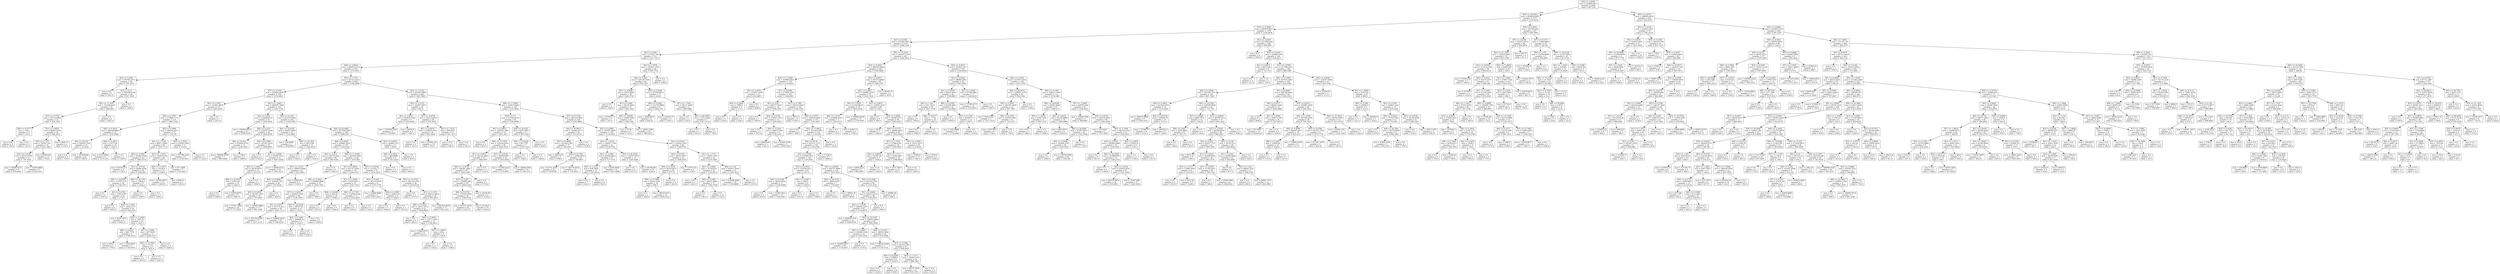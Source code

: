 digraph Tree {
node [shape=box] ;
0 [label="X[2] <= 2.8003\nmse = 332804.5013\nsamples = 2000\nvalue = 997.216"] ;
1 [label="X[5] <= 16.0603\nmse = 293664.0408\nsamples = 1477\nvalue = 1118.4218"] ;
0 -> 1 [labeldistance=2.5, labelangle=45, headlabel="True"] ;
2 [label="X[7] <= 3.3696\nmse = 282976.6033\nsamples = 1370\nvalue = 1154.2438"] ;
1 -> 2 ;
3 [label="X[3] <= 0.5281\nmse = 274582.0912\nsamples = 1172\nvalue = 1198.7338"] ;
2 -> 3 ;
4 [label="X[3] <= 0.526\nmse = 271927.768\nsamples = 721\nvalue = 1137.7157"] ;
3 -> 4 ;
5 [label="X[8] <= 3.8054\nmse = 260555.2219\nsamples = 672\nvalue = 1172.5655"] ;
4 -> 5 ;
6 [label="X[5] <= 1.0003\nmse = 270762.3573\nsamples = 38\nvalue = 725.1053"] ;
5 -> 6 ;
7 [label="mse = 0.0\nsamples = 2\nvalue = 1941.0"] ;
6 -> 7 ;
8 [label="X[3] <= 0.51\nmse = 199108.4136\nsamples = 36\nvalue = 657.5556"] ;
6 -> 8 ;
9 [label="X[5] <= 11.5287\nmse = 153349.6327\nsamples = 33\nvalue = 584.6061"] ;
8 -> 9 ;
10 [label="X[7] <= 0.7722\nmse = 87179.4964\nsamples = 31\nvalue = 516.7097"] ;
9 -> 10 ;
11 [label="X[6] <= 0.4377\nmse = 726.0\nsamples = 5\nvalue = 123.0"] ;
10 -> 11 ;
12 [label="mse = 0.0\nsamples = 2\nvalue = 156.0"] ;
11 -> 12 ;
13 [label="mse = 0.0\nsamples = 3\nvalue = 101.0"] ;
11 -> 13 ;
14 [label="X[1] <= 0.8925\nmse = 68263.5518\nsamples = 26\nvalue = 592.4231"] ;
10 -> 14 ;
15 [label="X[5] <= 1.1271\nmse = 70038.7541\nsamples = 22\nvalue = 631.1364"] ;
14 -> 15 ;
16 [label="X[5] <= 1.0138\nmse = 40193.5764\nsamples = 12\nvalue = 707.4167"] ;
15 -> 16 ;
17 [label="mse = 36390.0247\nsamples = 9\nvalue = 670.4444"] ;
16 -> 17 ;
18 [label="mse = 35200.8889\nsamples = 3\nvalue = 818.3333"] ;
16 -> 18 ;
19 [label="mse = 90491.64\nsamples = 10\nvalue = 539.6"] ;
15 -> 19 ;
20 [label="mse = 4920.75\nsamples = 4\nvalue = 379.5"] ;
14 -> 20 ;
21 [label="mse = 0.0\nsamples = 2\nvalue = 1637.0"] ;
9 -> 21 ;
22 [label="mse = 0.0\nsamples = 3\nvalue = 1460.0"] ;
8 -> 22 ;
23 [label="X[6] <= 0.7705\nmse = 247223.5522\nsamples = 634\nvalue = 1199.3849"] ;
5 -> 23 ;
24 [label="X[7] <= 0.7504\nmse = 252800.3628\nsamples = 374\nvalue = 1276.8262"] ;
23 -> 24 ;
25 [label="X[2] <= 2.5451\nmse = 172461.6876\nsamples = 117\nvalue = 1485.6239"] ;
24 -> 25 ;
26 [label="X[8] <= 6.7937\nmse = 173068.7115\nsamples = 110\nvalue = 1460.7182"] ;
25 -> 26 ;
27 [label="X[6] <= 0.3619\nmse = 264309.6849\nsamples = 35\nvalue = 1274.0286"] ;
26 -> 27 ;
28 [label="X[4] <= 53.035\nmse = 330030.7104\nsamples = 25\nvalue = 1174.64"] ;
27 -> 28 ;
29 [label="mse = 0.0\nsamples = 5\nvalue = 738.0"] ;
28 -> 29 ;
30 [label="mse = 352958.86\nsamples = 20\nvalue = 1283.8"] ;
28 -> 30 ;
31 [label="X[6] <= 0.4915\nmse = 13573.85\nsamples = 10\nvalue = 1522.5"] ;
27 -> 31 ;
32 [label="mse = 4152.8594\nsamples = 8\nvalue = 1573.125"] ;
31 -> 32 ;
33 [label="mse = 0.0\nsamples = 2\nvalue = 1320.0"] ;
31 -> 33 ;
34 [label="X[0] <= 0.3094\nmse = 106634.6411\nsamples = 75\nvalue = 1547.84"] ;
26 -> 34 ;
35 [label="X[1] <= 1.1128\nmse = 66911.5486\nsamples = 64\nvalue = 1587.1719"] ;
34 -> 35 ;
36 [label="X[6] <= 0.1007\nmse = 45582.0544\nsamples = 42\nvalue = 1665.5714"] ;
35 -> 36 ;
37 [label="mse = 81510.25\nsamples = 2\nvalue = 1136.5"] ;
36 -> 37 ;
38 [label="X[3] <= 0.5152\nmse = 29090.0244\nsamples = 40\nvalue = 1692.025"] ;
36 -> 38 ;
39 [label="X[8] <= 16.8553\nmse = 17379.7725\nsamples = 34\nvalue = 1736.1471"] ;
38 -> 39 ;
40 [label="mse = 0.0\nsamples = 4\nvalue = 1447.0"] ;
39 -> 40 ;
41 [label="X[3] <= 0.4792\nmse = 7063.2767\nsamples = 30\nvalue = 1774.7"] ;
39 -> 41 ;
42 [label="mse = 0.0\nsamples = 6\nvalue = 1667.0"] ;
41 -> 42 ;
43 [label="X[0] <= 0.1295\nmse = 5204.3177\nsamples = 24\nvalue = 1801.625"] ;
41 -> 43 ;
44 [label="mse = 9324.1875\nsamples = 4\nvalue = 1693.25"] ;
43 -> 44 ;
45 [label="X[0] <= 0.1459\nmse = 1561.51\nsamples = 20\nvalue = 1823.3"] ;
43 -> 45 ;
46 [label="X[6] <= 0.6351\nmse = 885.7778\nsamples = 9\nvalue = 1790.3333"] ;
45 -> 46 ;
47 [label="mse = 169.0\nsamples = 2\nvalue = 1778.0"] ;
46 -> 47 ;
48 [label="mse = 1034.6939\nsamples = 7\nvalue = 1793.8571"] ;
46 -> 48 ;
49 [label="X[1] <= 1.0081\nmse = 497.6529\nsamples = 11\nvalue = 1850.2727"] ;
45 -> 49 ;
50 [label="X[4] <= 20.3924\nmse = 12.25\nsamples = 6\nvalue = 1870.5"] ;
49 -> 50 ;
51 [label="mse = 0.0\nsamples = 3\nvalue = 1874.0"] ;
50 -> 51 ;
52 [label="mse = 0.0\nsamples = 3\nvalue = 1867.0"] ;
50 -> 52 ;
53 [label="mse = 0.0\nsamples = 5\nvalue = 1826.0"] ;
49 -> 53 ;
54 [label="X[8] <= 18.1371\nmse = 21904.0\nsamples = 6\nvalue = 1442.0"] ;
38 -> 54 ;
55 [label="mse = 0.0\nsamples = 3\nvalue = 1590.0"] ;
54 -> 55 ;
56 [label="mse = 0.0\nsamples = 3\nvalue = 1294.0"] ;
54 -> 56 ;
57 [label="X[1] <= 1.1874\nmse = 73495.6136\nsamples = 22\nvalue = 1437.5"] ;
35 -> 57 ;
58 [label="X[2] <= 2.1243\nmse = 53158.4\nsamples = 15\nvalue = 1306.0"] ;
57 -> 58 ;
59 [label="mse = 44704.6875\nsamples = 12\nvalue = 1369.25"] ;
58 -> 59 ;
60 [label="mse = 6962.0\nsamples = 3\nvalue = 1053.0"] ;
58 -> 60 ;
61 [label="mse = 617.3469\nsamples = 7\nvalue = 1719.2857"] ;
57 -> 61 ;
62 [label="X[2] <= 2.3053\nmse = 276382.3636\nsamples = 11\nvalue = 1319.0"] ;
34 -> 62 ;
63 [label="mse = 337798.2222\nsamples = 9\nvalue = 1318.3333"] ;
62 -> 63 ;
64 [label="mse = 0.0\nsamples = 2\nvalue = 1322.0"] ;
62 -> 64 ;
65 [label="mse = 0.0\nsamples = 7\nvalue = 1877.0"] ;
25 -> 65 ;
66 [label="X[5] <= 1.2065\nmse = 260491.7489\nsamples = 257\nvalue = 1181.7704"] ;
24 -> 66 ;
67 [label="X[3] <= 0.424\nmse = 219468.6735\nsamples = 53\nvalue = 1418.9245"] ;
66 -> 67 ;
68 [label="mse = 100504.6914\nsamples = 9\nvalue = 1096.5556"] ;
67 -> 68 ;
69 [label="X[0] <= 0.1237\nmse = 218197.5269\nsamples = 44\nvalue = 1484.8636"] ;
67 -> 69 ;
70 [label="X[4] <= 53.035\nmse = 470090.9752\nsamples = 11\nvalue = 1238.5455"] ;
69 -> 70 ;
71 [label="mse = 390909.3878\nsamples = 7\nvalue = 883.4286"] ;
70 -> 71 ;
72 [label="mse = 1764.0\nsamples = 4\nvalue = 1860.0"] ;
70 -> 72 ;
73 [label="X[6] <= 0.1989\nmse = 107267.4233\nsamples = 33\nvalue = 1566.9697"] ;
69 -> 73 ;
74 [label="mse = 0.0\nsamples = 2\nvalue = 943.0"] ;
73 -> 74 ;
75 [label="X[1] <= 1.0028\nmse = 87448.7555\nsamples = 31\nvalue = 1607.2258"] ;
73 -> 75 ;
76 [label="X[5] <= 1.1065\nmse = 30236.6875\nsamples = 12\nvalue = 1670.25"] ;
75 -> 76 ;
77 [label="X[8] <= 10.5011\nmse = 23615.61\nsamples = 10\nvalue = 1624.3"] ;
76 -> 77 ;
78 [label="mse = 0.0\nsamples = 6\nvalue = 1580.0"] ;
77 -> 78 ;
79 [label="mse = 51679.6875\nsamples = 4\nvalue = 1690.75"] ;
77 -> 79 ;
80 [label="mse = 0.0\nsamples = 2\nvalue = 1900.0"] ;
76 -> 80 ;
81 [label="mse = 119489.6122\nsamples = 19\nvalue = 1567.4211"] ;
75 -> 81 ;
82 [label="X[0] <= 0.1461\nmse = 252741.5636\nsamples = 204\nvalue = 1120.1569"] ;
66 -> 82 ;
83 [label="X[4] <= 52.9705\nmse = 26407.0489\nsamples = 15\nvalue = 1514.8667"] ;
82 -> 83 ;
84 [label="mse = 256.8889\nsamples = 3\nvalue = 1836.6667"] ;
83 -> 84 ;
85 [label="X[8] <= 10.7333\nmse = 583.5764\nsamples = 12\nvalue = 1434.4167"] ;
83 -> 85 ;
86 [label="mse = 0.0\nsamples = 5\nvalue = 1463.0"] ;
85 -> 86 ;
87 [label="mse = 0.0\nsamples = 7\nvalue = 1414.0"] ;
85 -> 87 ;
88 [label="X[4] <= 63.4982\nmse = 257358.5428\nsamples = 189\nvalue = 1088.8307"] ;
82 -> 88 ;
89 [label="X[8] <= 8.0206\nmse = 250963.3834\nsamples = 178\nvalue = 1123.6124"] ;
88 -> 89 ;
90 [label="X[3] <= 0.513\nmse = 194733.626\nsamples = 49\nvalue = 903.9184"] ;
89 -> 90 ;
91 [label="X[7] <= 1.2197\nmse = 168953.4484\nsamples = 43\nvalue = 823.3953"] ;
90 -> 91 ;
92 [label="X[8] <= 6.0084\nmse = 150246.759\nsamples = 38\nvalue = 755.6316"] ;
91 -> 92 ;
93 [label="X[3] <= 0.5029\nmse = 141087.1967\nsamples = 35\nvalue = 797.3429"] ;
92 -> 93 ;
94 [label="mse = 77547.1389\nsamples = 18\nvalue = 717.8333"] ;
93 -> 94 ;
95 [label="mse = 194583.8962\nsamples = 17\nvalue = 881.5294"] ;
93 -> 95 ;
96 [label="mse = 0.0\nsamples = 3\nvalue = 269.0"] ;
92 -> 96 ;
97 [label="mse = 10995.84\nsamples = 5\nvalue = 1338.4"] ;
91 -> 97 ;
98 [label="mse = 0.0\nsamples = 6\nvalue = 1481.0"] ;
90 -> 98 ;
99 [label="X[8] <= 17.4308\nmse = 247024.7403\nsamples = 129\nvalue = 1207.062"] ;
89 -> 99 ;
100 [label="X[1] <= 0.8634\nmse = 251727.0005\nsamples = 76\nvalue = 1296.1974"] ;
99 -> 100 ;
101 [label="X[0] <= 0.3655\nmse = 290060.9898\nsamples = 55\nvalue = 1204.7455"] ;
100 -> 101 ;
102 [label="X[7] <= 1.9435\nmse = 293820.7066\nsamples = 48\nvalue = 1134.7083"] ;
101 -> 102 ;
103 [label="X[1] <= 0.853\nmse = 337172.321\nsamples = 36\nvalue = 1061.1111"] ;
102 -> 103 ;
104 [label="mse = 481550.8304\nsamples = 17\nvalue = 1211.4118"] ;
103 -> 104 ;
105 [label="mse = 169694.4432\nsamples = 19\nvalue = 926.6316"] ;
103 -> 105 ;
106 [label="X[4] <= 20.3924\nmse = 98767.25\nsamples = 12\nvalue = 1355.5"] ;
102 -> 106 ;
107 [label="X[6] <= 0.3264\nmse = 160400.25\nsamples = 4\nvalue = 1054.5"] ;
106 -> 107 ;
108 [label="mse = 0.0\nsamples = 2\nvalue = 1455.0"] ;
107 -> 108 ;
109 [label="mse = 0.0\nsamples = 2\nvalue = 654.0"] ;
107 -> 109 ;
110 [label="mse = 0.0\nsamples = 8\nvalue = 1506.0"] ;
106 -> 110 ;
111 [label="mse = 0.0\nsamples = 7\nvalue = 1685.0"] ;
101 -> 111 ;
112 [label="X[1] <= 1.0349\nmse = 72055.8231\nsamples = 21\nvalue = 1535.7143"] ;
100 -> 112 ;
113 [label="X[6] <= 0.4282\nmse = 600.25\nsamples = 10\nvalue = 1648.5"] ;
112 -> 113 ;
114 [label="mse = 0.0\nsamples = 5\nvalue = 1673.0"] ;
113 -> 114 ;
115 [label="mse = 0.0\nsamples = 5\nvalue = 1624.0"] ;
113 -> 115 ;
116 [label="X[8] <= 12.7297\nmse = 114938.3306\nsamples = 11\nvalue = 1433.1818"] ;
112 -> 116 ;
117 [label="mse = 0.0\nsamples = 9\nvalue = 1593.0"] ;
116 -> 117 ;
118 [label="mse = 0.0\nsamples = 2\nvalue = 714.0"] ;
116 -> 118 ;
119 [label="X[3] <= 0.4792\nmse = 212551.77\nsamples = 53\nvalue = 1079.2453"] ;
99 -> 119 ;
120 [label="X[3] <= 0.438\nmse = 161116.8395\nsamples = 9\nvalue = 1370.7778"] ;
119 -> 120 ;
121 [label="mse = 12906.8889\nsamples = 3\nvalue = 853.3333"] ;
120 -> 121 ;
122 [label="X[6] <= 0.2097\nmse = 34410.25\nsamples = 6\nvalue = 1629.5"] ;
120 -> 122 ;
123 [label="mse = 0.0\nsamples = 3\nvalue = 1444.0"] ;
122 -> 123 ;
124 [label="mse = 0.0\nsamples = 3\nvalue = 1815.0"] ;
122 -> 124 ;
125 [label="X[4] <= 14.5702\nmse = 202132.0553\nsamples = 44\nvalue = 1019.6136"] ;
119 -> 125 ;
126 [label="mse = 0.0\nsamples = 5\nvalue = 1473.0"] ;
125 -> 126 ;
127 [label="X[1] <= 1.1375\nmse = 198313.9934\nsamples = 39\nvalue = 961.4872"] ;
125 -> 127 ;
128 [label="X[6] <= 0.3452\nmse = 14021.5372\nsamples = 22\nvalue = 1069.0909"] ;
127 -> 128 ;
129 [label="mse = 0.0\nsamples = 9\nvalue = 966.0"] ;
128 -> 129 ;
130 [label="X[6] <= 0.5939\nmse = 11277.3254\nsamples = 13\nvalue = 1140.4615"] ;
128 -> 130 ;
131 [label="mse = 17085.9375\nsamples = 8\nvalue = 1162.25"] ;
130 -> 131 ;
132 [label="X[7] <= 1.8844\nmse = 8.64\nsamples = 5\nvalue = 1105.6"] ;
130 -> 132 ;
133 [label="mse = 0.0\nsamples = 2\nvalue = 1102.0"] ;
132 -> 133 ;
134 [label="mse = 0.0\nsamples = 3\nvalue = 1108.0"] ;
132 -> 134 ;
135 [label="mse = 402435.0035\nsamples = 17\nvalue = 822.2353"] ;
127 -> 135 ;
136 [label="X[1] <= 0.9971\nmse = 24489.2727\nsamples = 11\nvalue = 526.0"] ;
88 -> 136 ;
137 [label="X[6] <= 0.4221\nmse = 888.8889\nsamples = 9\nvalue = 453.3333"] ;
136 -> 137 ;
138 [label="mse = 0.0\nsamples = 4\nvalue = 420.0"] ;
137 -> 138 ;
139 [label="mse = 0.0\nsamples = 5\nvalue = 480.0"] ;
137 -> 139 ;
140 [label="mse = 0.0\nsamples = 2\nvalue = 853.0"] ;
136 -> 140 ;
141 [label="X[2] <= 2.1432\nmse = 218165.6806\nsamples = 260\nvalue = 1087.9885"] ;
23 -> 141 ;
142 [label="X[2] <= 2.1122\nmse = 182837.4971\nsamples = 35\nvalue = 681.6"] ;
141 -> 142 ;
143 [label="X[2] <= 2.0501\nmse = 231836.1389\nsamples = 6\nvalue = 1181.8333"] ;
142 -> 143 ;
144 [label="mse = 107030.2222\nsamples = 3\nvalue = 776.6667"] ;
143 -> 144 ;
145 [label="mse = 28322.0\nsamples = 3\nvalue = 1587.0"] ;
143 -> 145 ;
146 [label="X[7] <= 0.4478\nmse = 110215.8859\nsamples = 29\nvalue = 578.1034"] ;
142 -> 146 ;
147 [label="X[7] <= 0.0076\nmse = 158855.358\nsamples = 18\nvalue = 661.4444"] ;
146 -> 147 ;
148 [label="mse = 0.0\nsamples = 2\nvalue = 333.0"] ;
147 -> 148 ;
149 [label="mse = 163542.25\nsamples = 16\nvalue = 702.5"] ;
147 -> 149 ;
150 [label="X[1] <= 1.1475\nmse = 659.8347\nsamples = 11\nvalue = 441.7273"] ;
146 -> 150 ;
151 [label="mse = 27.0\nsamples = 4\nvalue = 408.0"] ;
150 -> 151 ;
152 [label="mse = 0.0\nsamples = 7\nvalue = 461.0"] ;
150 -> 152 ;
153 [label="X[8] <= 17.4308\nmse = 193974.6693\nsamples = 225\nvalue = 1151.2044"] ;
141 -> 153 ;
154 [label="X[0] <= 0.4\nmse = 147400.6103\nsamples = 81\nvalue = 1356.2099"] ;
153 -> 154 ;
155 [label="X[1] <= 0.8672\nmse = 146543.7483\nsamples = 72\nvalue = 1401.5417"] ;
154 -> 155 ;
156 [label="mse = 0.0\nsamples = 3\nvalue = 831.0"] ;
155 -> 156 ;
157 [label="X[4] <= 31.7656\nmse = 138146.9225\nsamples = 69\nvalue = 1426.3478"] ;
155 -> 157 ;
158 [label="X[7] <= 1.9435\nmse = 166122.3685\nsamples = 47\nvalue = 1486.5957"] ;
157 -> 158 ;
159 [label="X[8] <= 13.0729\nmse = 168281.2482\nsamples = 43\nvalue = 1520.2326"] ;
158 -> 159 ;
160 [label="X[7] <= 0.267\nmse = 178486.288\nsamples = 39\nvalue = 1494.6154"] ;
159 -> 160 ;
161 [label="X[8] <= 6.3754\nmse = 179343.8304\nsamples = 34\nvalue = 1548.4118"] ;
160 -> 161 ;
162 [label="mse = 211271.4375\nsamples = 24\nvalue = 1522.75"] ;
161 -> 162 ;
163 [label="mse = 97344.0\nsamples = 10\nvalue = 1610.0"] ;
161 -> 163 ;
164 [label="mse = 19154.56\nsamples = 5\nvalue = 1128.8"] ;
160 -> 164 ;
165 [label="mse = 0.0\nsamples = 4\nvalue = 1770.0"] ;
159 -> 165 ;
166 [label="mse = 0.0\nsamples = 4\nvalue = 1125.0"] ;
158 -> 166 ;
167 [label="X[7] <= 0.4478\nmse = 54059.9587\nsamples = 22\nvalue = 1297.6364"] ;
157 -> 167 ;
168 [label="mse = 113502.2222\nsamples = 6\nvalue = 1175.6667"] ;
167 -> 168 ;
169 [label="mse = 24098.3594\nsamples = 16\nvalue = 1343.375"] ;
167 -> 169 ;
170 [label="X[8] <= 16.4321\nmse = 6297.5802\nsamples = 9\nvalue = 993.5556"] ;
154 -> 170 ;
171 [label="X[8] <= 13.2429\nmse = 98.7755\nsamples = 7\nvalue = 1035.7143"] ;
170 -> 171 ;
172 [label="mse = 0.0\nsamples = 5\nvalue = 1042.0"] ;
171 -> 172 ;
173 [label="mse = 0.0\nsamples = 2\nvalue = 1020.0"] ;
171 -> 173 ;
174 [label="mse = 0.0\nsamples = 2\nvalue = 846.0"] ;
170 -> 174 ;
175 [label="X[7] <= 0.1749\nmse = 183234.5849\nsamples = 144\nvalue = 1035.8889"] ;
153 -> 175 ;
176 [label="X[4] <= 43.8913\nmse = 156485.5477\nsamples = 39\nvalue = 811.8718"] ;
175 -> 176 ;
177 [label="X[3] <= 0.4864\nmse = 122202.1592\nsamples = 37\nvalue = 765.0541"] ;
176 -> 177 ;
178 [label="mse = 246016.0\nsamples = 2\nvalue = 1048.0"] ;
177 -> 178 ;
179 [label="X[8] <= 20.708\nmse = 110290.9012\nsamples = 35\nvalue = 748.8857"] ;
177 -> 179 ;
180 [label="mse = 91751.2397\nsamples = 22\nvalue = 730.8182"] ;
179 -> 180 ;
181 [label="mse = 140178.4024\nsamples = 13\nvalue = 779.4615"] ;
179 -> 181 ;
182 [label="mse = 0.0\nsamples = 2\nvalue = 1678.0"] ;
176 -> 182 ;
183 [label="X[3] <= 0.4969\nmse = 167607.0005\nsamples = 105\nvalue = 1119.0952"] ;
175 -> 183 ;
184 [label="X[5] <= 1.2474\nmse = 138007.7799\nsamples = 41\nvalue = 916.9756"] ;
183 -> 184 ;
185 [label="X[1] <= 1.0991\nmse = 60398.6914\nsamples = 27\nvalue = 777.7778"] ;
184 -> 185 ;
186 [label="X[5] <= 1.2315\nmse = 438.3905\nsamples = 13\nvalue = 525.6154"] ;
185 -> 186 ;
187 [label="mse = 0.0\nsamples = 7\nvalue = 545.0"] ;
186 -> 187 ;
188 [label="mse = 0.0\nsamples = 6\nvalue = 503.0"] ;
186 -> 188 ;
189 [label="mse = 2205.4949\nsamples = 14\nvalue = 1011.9286"] ;
185 -> 189 ;
190 [label="X[4] <= 36.3536\nmse = 178247.3878\nsamples = 14\nvalue = 1185.4286"] ;
184 -> 190 ;
191 [label="mse = 0.0\nsamples = 4\nvalue = 837.0"] ;
190 -> 191 ;
192 [label="mse = 181560.96\nsamples = 10\nvalue = 1324.8"] ;
190 -> 192 ;
193 [label="X[1] <= 0.9161\nmse = 143632.1501\nsamples = 64\nvalue = 1248.5781"] ;
183 -> 193 ;
194 [label="X[4] <= 45.591\nmse = 66510.5207\nsamples = 22\nvalue = 1008.5455"] ;
193 -> 194 ;
195 [label="X[0] <= 0.2105\nmse = 50519.8275\nsamples = 20\nvalue = 977.35"] ;
194 -> 195 ;
196 [label="X[4] <= 27.3644\nmse = 53191.9167\nsamples = 18\nvalue = 994.5"] ;
195 -> 196 ;
197 [label="mse = 0.0\nsamples = 2\nvalue = 928.0"] ;
196 -> 197 ;
198 [label="mse = 59219.0273\nsamples = 16\nvalue = 1002.8125"] ;
196 -> 198 ;
199 [label="mse = 0.0\nsamples = 2\nvalue = 823.0"] ;
195 -> 199 ;
200 [label="mse = 119370.25\nsamples = 2\nvalue = 1320.5"] ;
194 -> 200 ;
201 [label="X[1] <= 1.1375\nmse = 138041.1661\nsamples = 42\nvalue = 1374.3095"] ;
193 -> 201 ;
202 [label="X[1] <= 1.0081\nmse = 37739.932\nsamples = 21\nvalue = 1523.8571"] ;
201 -> 202 ;
203 [label="mse = 0.0\nsamples = 4\nvalue = 1261.0"] ;
202 -> 203 ;
204 [label="X[0] <= 0.1461\nmse = 26537.2664\nsamples = 17\nvalue = 1585.7059"] ;
202 -> 204 ;
205 [label="mse = 0.0\nsamples = 7\nvalue = 1391.0"] ;
204 -> 205 ;
206 [label="mse = 0.0\nsamples = 10\nvalue = 1722.0"] ;
204 -> 206 ;
207 [label="X[6] <= 2.24\nmse = 193613.4195\nsamples = 21\nvalue = 1224.7619"] ;
201 -> 207 ;
208 [label="mse = 214188.0988\nsamples = 18\nvalue = 1183.8889"] ;
207 -> 208 ;
209 [label="mse = 0.0\nsamples = 3\nvalue = 1470.0"] ;
207 -> 209 ;
210 [label="X[1] <= 1.0976\nmse = 182811.1945\nsamples = 49\nvalue = 659.7755"] ;
4 -> 210 ;
211 [label="X[0] <= 0.248\nmse = 120138.7226\nsamples = 46\nvalue = 592.1957"] ;
210 -> 211 ;
212 [label="X[1] <= 0.9845\nmse = 72077.9929\nsamples = 29\nvalue = 449.2759"] ;
211 -> 212 ;
213 [label="mse = 0.0\nsamples = 2\nvalue = 1220.0"] ;
212 -> 213 ;
214 [label="X[7] <= 0.464\nmse = 30156.5953\nsamples = 27\nvalue = 392.1852"] ;
212 -> 214 ;
215 [label="mse = 107091.0\nsamples = 4\nvalue = 527.0"] ;
214 -> 215 ;
216 [label="X[6] <= 0.4998\nmse = 13066.1059\nsamples = 23\nvalue = 368.7391"] ;
214 -> 216 ;
217 [label="mse = 70.56\nsamples = 5\nvalue = 325.2"] ;
216 -> 217 ;
218 [label="mse = 16003.1389\nsamples = 18\nvalue = 380.8333"] ;
216 -> 218 ;
219 [label="X[0] <= 0.4168\nmse = 107839.6471\nsamples = 17\nvalue = 836.0"] ;
211 -> 219 ;
220 [label="X[6] <= 0.4282\nmse = 112729.9844\nsamples = 8\nvalue = 1000.375"] ;
219 -> 220 ;
221 [label="mse = 2566.6875\nsamples = 4\nvalue = 959.25"] ;
220 -> 221 ;
222 [label="mse = 219510.75\nsamples = 4\nvalue = 1041.5"] ;
220 -> 222 ;
223 [label="X[7] <= 1.7192\nmse = 58127.2099\nsamples = 9\nvalue = 689.8889"] ;
219 -> 223 ;
224 [label="mse = 0.0\nsamples = 2\nvalue = 243.0"] ;
223 -> 224 ;
225 [label="X[4] <= 60.6585\nmse = 1372.2449\nsamples = 7\nvalue = 817.5714"] ;
223 -> 225 ;
226 [label="mse = 0.0\nsamples = 5\nvalue = 841.0"] ;
225 -> 226 ;
227 [label="mse = 0.0\nsamples = 2\nvalue = 759.0"] ;
225 -> 227 ;
228 [label="mse = 0.0\nsamples = 3\nvalue = 1696.0"] ;
210 -> 228 ;
229 [label="X[8] <= 15.2435\nmse = 263357.7189\nsamples = 451\nvalue = 1296.2816"] ;
3 -> 229 ;
230 [label="X[3] <= 0.6007\nmse = 288545.2068\nsamples = 256\nvalue = 1203.0898"] ;
229 -> 230 ;
231 [label="X[4] <= 11.5662\nmse = 303606.8433\nsamples = 174\nvalue = 1116.8103"] ;
230 -> 231 ;
232 [label="X[1] <= 1.0974\nmse = 119451.5556\nsamples = 12\nvalue = 412.6667"] ;
231 -> 232 ;
233 [label="X[4] <= 8.2861\nmse = 3969.0\nsamples = 8\nvalue = 171.0"] ;
232 -> 233 ;
234 [label="mse = 0.0\nsamples = 4\nvalue = 108.0"] ;
233 -> 234 ;
235 [label="mse = 0.0\nsamples = 4\nvalue = 234.0"] ;
233 -> 235 ;
236 [label="mse = 0.0\nsamples = 4\nvalue = 896.0"] ;
232 -> 236 ;
237 [label="X[7] <= 0.6082\nmse = 277800.1534\nsamples = 162\nvalue = 1168.9691"] ;
231 -> 237 ;
238 [label="X[1] <= 0.83\nmse = 299277.9167\nsamples = 18\nvalue = 1494.1667"] ;
237 -> 238 ;
239 [label="mse = 0.0\nsamples = 7\nvalue = 1943.0"] ;
238 -> 239 ;
240 [label="X[3] <= 0.5376\nmse = 279951.7025\nsamples = 11\nvalue = 1208.5455"] ;
238 -> 240 ;
241 [label="mse = 0.0\nsamples = 3\nvalue = 1973.0"] ;
240 -> 241 ;
242 [label="X[6] <= 0.2542\nmse = 83607.1094\nsamples = 8\nvalue = 921.875"] ;
240 -> 242 ;
243 [label="mse = 83636.64\nsamples = 5\nvalue = 851.4"] ;
242 -> 243 ;
244 [label="mse = 61483.5556\nsamples = 3\nvalue = 1039.3333"] ;
242 -> 244 ;
245 [label="X[7] <= 0.7891\nmse = 260243.8563\nsamples = 144\nvalue = 1128.3194"] ;
237 -> 245 ;
246 [label="mse = 3872.0\nsamples = 9\nvalue = 630.0"] ;
245 -> 246 ;
247 [label="X[8] <= 2.4337\nmse = 259676.8409\nsamples = 135\nvalue = 1161.5407"] ;
245 -> 247 ;
248 [label="mse = 0.0\nsamples = 3\nvalue = 1887.0"] ;
247 -> 248 ;
249 [label="X[4] <= 71.6855\nmse = 253345.5805\nsamples = 132\nvalue = 1145.053"] ;
247 -> 249 ;
250 [label="X[4] <= 49.79\nmse = 243701.7272\nsamples = 130\nvalue = 1159.3769"] ;
249 -> 250 ;
251 [label="X[3] <= 0.5839\nmse = 233594.7851\nsamples = 126\nvalue = 1136.3095"] ;
250 -> 251 ;
252 [label="X[3] <= 0.5519\nmse = 152336.5217\nsamples = 23\nvalue = 1337.0"] ;
251 -> 252 ;
253 [label="X[0] <= 0.5199\nmse = 38524.0554\nsamples = 17\nvalue = 1128.0588"] ;
252 -> 253 ;
254 [label="mse = 0.0\nsamples = 2\nvalue = 855.0"] ;
253 -> 254 ;
255 [label="mse = 32393.5822\nsamples = 15\nvalue = 1164.4667"] ;
253 -> 255 ;
256 [label="X[1] <= 0.8367\nmse = 648.0\nsamples = 6\nvalue = 1929.0"] ;
252 -> 256 ;
257 [label="mse = 0.0\nsamples = 4\nvalue = 1911.0"] ;
256 -> 257 ;
258 [label="mse = 0.0\nsamples = 2\nvalue = 1965.0"] ;
256 -> 258 ;
259 [label="X[1] <= 0.8305\nmse = 240737.6869\nsamples = 103\nvalue = 1091.4951"] ;
251 -> 259 ;
260 [label="X[4] <= 36.2152\nmse = 46601.6327\nsamples = 7\nvalue = 778.2857"] ;
259 -> 260 ;
261 [label="mse = 0.0\nsamples = 2\nvalue = 562.0"] ;
260 -> 261 ;
262 [label="mse = 39045.76\nsamples = 5\nvalue = 864.8"] ;
260 -> 262 ;
263 [label="X[0] <= 0.1648\nmse = 247218.7222\nsamples = 96\nvalue = 1114.3333"] ;
259 -> 263 ;
264 [label="X[1] <= 0.8462\nmse = 264913.4716\nsamples = 86\nvalue = 1140.3953"] ;
263 -> 264 ;
265 [label="X[5] <= 1.0138\nmse = 249392.2279\nsamples = 83\nvalue = 1110.8072"] ;
264 -> 265 ;
266 [label="mse = 402852.7191\nsamples = 18\nvalue = 1284.0556"] ;
265 -> 266 ;
267 [label="X[4] <= 32.5376\nmse = 196281.8944\nsamples = 65\nvalue = 1062.8308"] ;
265 -> 267 ;
268 [label="X[2] <= 2.0497\nmse = 318280.2206\nsamples = 31\nvalue = 1160.1935"] ;
267 -> 268 ;
269 [label="mse = 332460.0612\nsamples = 28\nvalue = 1116.2857"] ;
268 -> 269 ;
270 [label="mse = 0.0\nsamples = 3\nvalue = 1570.0"] ;
268 -> 270 ;
271 [label="X[6] <= 0.3103\nmse = 68524.5848\nsamples = 34\nvalue = 974.0588"] ;
267 -> 271 ;
272 [label="mse = 136222.2449\nsamples = 7\nvalue = 1118.5714"] ;
271 -> 272 ;
273 [label="X[7] <= 3.1492\nmse = 44155.2785\nsamples = 27\nvalue = 936.5926"] ;
271 -> 273 ;
274 [label="X[4] <= 34.6381\nmse = 53868.0\nsamples = 8\nvalue = 1024.0"] ;
273 -> 274 ;
275 [label="mse = 0.0\nsamples = 2\nvalue = 1426.0"] ;
274 -> 275 ;
276 [label="mse = 0.0\nsamples = 6\nvalue = 890.0"] ;
274 -> 276 ;
277 [label="X[5] <= 1.1271\nmse = 35494.3767\nsamples = 19\nvalue = 899.7895"] ;
273 -> 277 ;
278 [label="mse = 43070.1956\nsamples = 15\nvalue = 919.7333"] ;
277 -> 278 ;
279 [label="mse = 0.0\nsamples = 4\nvalue = 825.0"] ;
277 -> 279 ;
280 [label="mse = 0.0\nsamples = 3\nvalue = 1959.0"] ;
264 -> 280 ;
281 [label="mse = 38966.76\nsamples = 10\nvalue = 890.2"] ;
263 -> 281 ;
282 [label="mse = 17328.0\nsamples = 4\nvalue = 1886.0"] ;
250 -> 282 ;
283 [label="mse = 0.0\nsamples = 2\nvalue = 214.0"] ;
249 -> 283 ;
284 [label="X[3] <= 0.6811\nmse = 207270.4099\nsamples = 82\nvalue = 1386.1707"] ;
230 -> 284 ;
285 [label="X[1] <= 0.8457\nmse = 164981.2163\nsamples = 78\nvalue = 1435.7436"] ;
284 -> 285 ;
286 [label="X[5] <= 1.0229\nmse = 211520.8025\nsamples = 18\nvalue = 1604.5556"] ;
285 -> 286 ;
287 [label="X[8] <= 3.5115\nmse = 252084.8163\nsamples = 7\nvalue = 1334.5714"] ;
286 -> 287 ;
288 [label="mse = 0.0\nsamples = 3\nvalue = 770.0"] ;
287 -> 288 ;
289 [label="mse = 22801.0\nsamples = 4\nvalue = 1758.0"] ;
287 -> 289 ;
290 [label="mse = 109803.8678\nsamples = 11\nvalue = 1776.3636"] ;
286 -> 290 ;
291 [label="X[1] <= 0.8871\nmse = 139905.3233\nsamples = 60\nvalue = 1385.1"] ;
285 -> 291 ;
292 [label="mse = 0.0\nsamples = 4\nvalue = 294.0"] ;
291 -> 292 ;
293 [label="X[4] <= 3.5009\nmse = 58788.9273\nsamples = 56\nvalue = 1463.0357"] ;
291 -> 293 ;
294 [label="mse = 250.0\nsamples = 7\nvalue = 1946.0"] ;
293 -> 294 ;
295 [label="X[0] <= 0.2774\nmse = 29069.2636\nsamples = 49\nvalue = 1394.0408"] ;
293 -> 295 ;
296 [label="X[7] <= 1.5701\nmse = 27588.0761\nsamples = 29\nvalue = 1335.6897"] ;
295 -> 296 ;
297 [label="X[3] <= 0.6637\nmse = 45383.44\nsamples = 5\nvalue = 1034.4"] ;
296 -> 297 ;
298 [label="mse = 1908.2222\nsamples = 3\nvalue = 862.6667"] ;
297 -> 298 ;
299 [label="mse = 0.0\nsamples = 2\nvalue = 1292.0"] ;
297 -> 299 ;
300 [label="X[5] <= 1.1171\nmse = 1029.2483\nsamples = 24\nvalue = 1398.4583"] ;
296 -> 300 ;
301 [label="mse = 1011.7955\nsamples = 22\nvalue = 1401.5"] ;
300 -> 301 ;
302 [label="mse = 0.0\nsamples = 2\nvalue = 1365.0"] ;
300 -> 302 ;
303 [label="X[1] <= 1.0081\nmse = 19121.2275\nsamples = 20\nvalue = 1478.65"] ;
295 -> 303 ;
304 [label="mse = 15360.0\nsamples = 17\nvalue = 1447.0"] ;
303 -> 304 ;
305 [label="mse = 2592.0\nsamples = 3\nvalue = 1658.0"] ;
303 -> 305 ;
306 [label="mse = 49536.75\nsamples = 4\nvalue = 419.5"] ;
284 -> 306 ;
307 [label="X[3] <= 0.5672\nmse = 203921.547\nsamples = 195\nvalue = 1418.6256"] ;
229 -> 307 ;
308 [label="X[1] <= 0.9004\nmse = 98989.1962\nsamples = 59\nvalue = 1657.0847"] ;
307 -> 308 ;
309 [label="X[1] <= 0.8759\nmse = 45927.6032\nsamples = 42\nvalue = 1799.6667"] ;
308 -> 309 ;
310 [label="X[5] <= 1.243\nmse = 1011.5014\nsamples = 19\nvalue = 1917.1579"] ;
309 -> 310 ;
311 [label="mse = 0.0\nsamples = 9\nvalue = 1950.0"] ;
310 -> 311 ;
312 [label="X[6] <= 0.4277\nmse = 77.44\nsamples = 10\nvalue = 1887.6"] ;
310 -> 312 ;
313 [label="mse = 0.0\nsamples = 8\nvalue = 1892.0"] ;
312 -> 313 ;
314 [label="mse = 0.0\nsamples = 2\nvalue = 1870.0"] ;
312 -> 314 ;
315 [label="X[6] <= 0.2542\nmse = 62208.4991\nsamples = 23\nvalue = 1702.6087"] ;
309 -> 315 ;
316 [label="mse = 0.0\nsamples = 11\nvalue = 1850.0"] ;
315 -> 316 ;
317 [label="X[3] <= 0.5367\nmse = 81064.75\nsamples = 12\nvalue = 1567.5"] ;
315 -> 317 ;
318 [label="mse = 1592.8889\nsamples = 9\nvalue = 1730.6667"] ;
317 -> 318 ;
319 [label="mse = 0.0\nsamples = 3\nvalue = 1078.0"] ;
317 -> 319 ;
320 [label="X[1] <= 1.0005\nmse = 55768.4983\nsamples = 17\nvalue = 1304.8235"] ;
308 -> 320 ;
321 [label="mse = 72769.9172\nsamples = 13\nvalue = 1310.9231"] ;
320 -> 321 ;
322 [label="mse = 0.0\nsamples = 4\nvalue = 1285.0"] ;
320 -> 322 ;
323 [label="X[6] <= 0.2455\nmse = 214073.5424\nsamples = 136\nvalue = 1315.1765"] ;
307 -> 323 ;
324 [label="X[4] <= 38.3074\nmse = 229655.1178\nsamples = 22\nvalue = 999.1364"] ;
323 -> 324 ;
325 [label="X[6] <= 0.0305\nmse = 260195.1684\nsamples = 14\nvalue = 807.7857"] ;
324 -> 325 ;
326 [label="mse = 7854.2222\nsamples = 3\nvalue = 1011.3333"] ;
325 -> 326 ;
327 [label="X[0] <= 0.1249\nmse = 314634.1983\nsamples = 11\nvalue = 752.2727"] ;
325 -> 327 ;
328 [label="mse = 576738.0\nsamples = 6\nvalue = 746.0"] ;
327 -> 328 ;
329 [label="mse = 5.76\nsamples = 5\nvalue = 759.8"] ;
327 -> 329 ;
330 [label="mse = 0.0\nsamples = 8\nvalue = 1334.0"] ;
324 -> 330 ;
331 [label="X[4] <= 13.343\nmse = 188071.4196\nsamples = 114\nvalue = 1376.1667"] ;
323 -> 331 ;
332 [label="X[8] <= 19.9186\nmse = 93445.0448\nsamples = 47\nvalue = 1569.617"] ;
331 -> 332 ;
333 [label="X[5] <= 1.4019\nmse = 1206.7438\nsamples = 11\nvalue = 1827.2727"] ;
332 -> 333 ;
334 [label="mse = 0.0\nsamples = 3\nvalue = 1884.0"] ;
333 -> 334 ;
335 [label="mse = 0.0\nsamples = 8\nvalue = 1806.0"] ;
333 -> 335 ;
336 [label="X[4] <= 4.6616\nmse = 95146.0988\nsamples = 36\nvalue = 1490.8889"] ;
332 -> 336 ;
337 [label="mse = 999.1875\nsamples = 4\nvalue = 1229.25"] ;
336 -> 337 ;
338 [label="X[8] <= 28.2864\nmse = 97287.9912\nsamples = 32\nvalue = 1523.5938"] ;
336 -> 338 ;
339 [label="X[0] <= 0.1648\nmse = 102394.3781\nsamples = 29\nvalue = 1502.0345"] ;
338 -> 339 ;
340 [label="mse = 0.0\nsamples = 4\nvalue = 1490.0"] ;
339 -> 340 ;
341 [label="mse = 118750.5984\nsamples = 25\nvalue = 1503.96"] ;
339 -> 341 ;
342 [label="mse = 0.0\nsamples = 3\nvalue = 1732.0"] ;
338 -> 342 ;
343 [label="X[7] <= 2.3485\nmse = 209783.562\nsamples = 67\nvalue = 1240.4627"] ;
331 -> 343 ;
344 [label="mse = 43009.5556\nsamples = 3\nvalue = 389.6667"] ;
343 -> 344 ;
345 [label="X[6] <= 0.6722\nmse = 182079.9443\nsamples = 64\nvalue = 1280.3438"] ;
343 -> 345 ;
346 [label="mse = 150.2222\nsamples = 3\nvalue = 1727.6667"] ;
345 -> 346 ;
347 [label="X[5] <= 2.1506\nmse = 180702.4553\nsamples = 61\nvalue = 1258.3443"] ;
345 -> 347 ;
348 [label="X[3] <= 0.5761\nmse = 185890.4496\nsamples = 55\nvalue = 1226.3636"] ;
347 -> 348 ;
349 [label="mse = 0.0\nsamples = 4\nvalue = 947.0"] ;
348 -> 349 ;
350 [label="X[4] <= 22.4089\nmse = 193868.905\nsamples = 51\nvalue = 1248.2745"] ;
348 -> 350 ;
351 [label="mse = 0.0\nsamples = 4\nvalue = 1188.0"] ;
350 -> 351 ;
352 [label="X[2] <= 2.0274\nmse = 210032.8791\nsamples = 47\nvalue = 1253.4043"] ;
350 -> 352 ;
353 [label="mse = 263370.8974\nsamples = 36\nvalue = 1255.8611"] ;
352 -> 353 ;
354 [label="mse = 35387.686\nsamples = 11\nvalue = 1245.3636"] ;
352 -> 354 ;
355 [label="X[2] <= 2.0892\nmse = 37830.25\nsamples = 6\nvalue = 1551.5"] ;
347 -> 355 ;
356 [label="mse = 0.0\nsamples = 3\nvalue = 1746.0"] ;
355 -> 356 ;
357 [label="mse = 0.0\nsamples = 3\nvalue = 1357.0"] ;
355 -> 357 ;
358 [label="X[2] <= 2.0287\nmse = 251598.6363\nsamples = 198\nvalue = 890.899"] ;
2 -> 358 ;
359 [label="mse = 0.0\nsamples = 6\nvalue = 1930.0"] ;
358 -> 359 ;
360 [label="X[3] <= 0.4203\nmse = 224665.078\nsamples = 192\nvalue = 858.4271"] ;
358 -> 360 ;
361 [label="X[1] <= 0.9672\nmse = 990.2344\nsamples = 8\nvalue = 151.375"] ;
360 -> 361 ;
362 [label="mse = 0.0\nsamples = 5\nvalue = 127.0"] ;
361 -> 362 ;
363 [label="mse = 0.0\nsamples = 3\nvalue = 192.0"] ;
361 -> 363 ;
364 [label="X[1] <= 0.9789\nmse = 211709.2705\nsamples = 184\nvalue = 889.1685"] ;
360 -> 364 ;
365 [label="X[8] <= 17.2895\nmse = 207033.5463\nsamples = 162\nvalue = 934.5062"] ;
364 -> 365 ;
366 [label="X[6] <= 0.5939\nmse = 155100.7574\nsamples = 102\nvalue = 847.7843"] ;
365 -> 366 ;
367 [label="X[6] <= 0.2603\nmse = 221422.6704\nsamples = 19\nvalue = 1175.5263"] ;
366 -> 367 ;
368 [label="mse = 300570.8889\nsamples = 9\nvalue = 1020.3333"] ;
367 -> 368 ;
369 [label="X[4] <= 10.8738\nmse = 109004.16\nsamples = 10\nvalue = 1315.2"] ;
367 -> 369 ;
370 [label="mse = 15768.75\nsamples = 4\nvalue = 1414.5"] ;
369 -> 370 ;
371 [label="mse = 160205.0\nsamples = 6\nvalue = 1249.0"] ;
369 -> 371 ;
372 [label="X[4] <= 33.7285\nmse = 109700.9058\nsamples = 83\nvalue = 772.759"] ;
366 -> 372 ;
373 [label="X[7] <= 4.8849\nmse = 6882.1875\nsamples = 12\nvalue = 344.25"] ;
372 -> 373 ;
374 [label="X[0] <= 0.642\nmse = 1856.4844\nsamples = 8\nvalue = 397.375"] ;
373 -> 374 ;
375 [label="mse = 0.0\nsamples = 5\nvalue = 364.0"] ;
374 -> 375 ;
376 [label="mse = 0.0\nsamples = 3\nvalue = 453.0"] ;
374 -> 376 ;
377 [label="mse = 0.0\nsamples = 4\nvalue = 238.0"] ;
373 -> 377 ;
378 [label="X[1] <= 0.8623\nmse = 90799.1073\nsamples = 71\nvalue = 845.1831"] ;
372 -> 378 ;
379 [label="X[2] <= 2.1093\nmse = 62548.0476\nsamples = 68\nvalue = 808.2647"] ;
378 -> 379 ;
380 [label="X[3] <= 0.574\nmse = 52937.7732\nsamples = 42\nvalue = 909.5238"] ;
379 -> 380 ;
381 [label="mse = 9031.25\nsamples = 6\nvalue = 1185.5"] ;
380 -> 381 ;
382 [label="X[1] <= 0.8235\nmse = 45446.0826\nsamples = 36\nvalue = 863.5278"] ;
380 -> 382 ;
383 [label="X[5] <= 1.1271\nmse = 11899.3594\nsamples = 8\nvalue = 1135.875"] ;
382 -> 383 ;
384 [label="mse = 0.0\nsamples = 3\nvalue = 1015.0"] ;
383 -> 384 ;
385 [label="mse = 5012.64\nsamples = 5\nvalue = 1208.4"] ;
383 -> 385 ;
386 [label="X[1] <= 0.8305\nmse = 27783.6327\nsamples = 28\nvalue = 785.7143"] ;
382 -> 386 ;
387 [label="mse = 0.0\nsamples = 7\nvalue = 566.0"] ;
386 -> 387 ;
388 [label="mse = 15589.5692\nsamples = 21\nvalue = 858.9524"] ;
386 -> 388 ;
389 [label="X[7] <= 4.158\nmse = 34753.213\nsamples = 26\nvalue = 644.6923"] ;
379 -> 389 ;
390 [label="X[1] <= 0.831\nmse = 24308.9008\nsamples = 22\nvalue = 593.9091"] ;
389 -> 390 ;
391 [label="mse = 0.0\nsamples = 5\nvalue = 677.0"] ;
390 -> 391 ;
392 [label="X[5] <= 1.243\nmse = 28830.7197\nsamples = 17\nvalue = 569.4706"] ;
390 -> 392 ;
393 [label="mse = 0.0\nsamples = 6\nvalue = 495.0"] ;
392 -> 393 ;
394 [label="mse = 39881.5372\nsamples = 11\nvalue = 610.0909"] ;
392 -> 394 ;
395 [label="mse = 0.0\nsamples = 4\nvalue = 924.0"] ;
389 -> 395 ;
396 [label="mse = 0.0\nsamples = 3\nvalue = 1682.0"] ;
378 -> 396 ;
397 [label="X[1] <= 0.8667\nmse = 260799.3622\nsamples = 60\nvalue = 1081.9333"] ;
365 -> 397 ;
398 [label="X[6] <= 0.4277\nmse = 96262.1265\nsamples = 18\nvalue = 1444.3889"] ;
397 -> 398 ;
399 [label="mse = 0.0\nsamples = 2\nvalue = 698.0"] ;
398 -> 399 ;
400 [label="X[1] <= 0.8584\nmse = 29953.2148\nsamples = 16\nvalue = 1537.6875"] ;
398 -> 400 ;
401 [label="mse = 551.9097\nsamples = 12\nvalue = 1636.9167"] ;
400 -> 401 ;
402 [label="mse = 0.0\nsamples = 4\nvalue = 1240.0"] ;
400 -> 402 ;
403 [label="X[3] <= 0.6211\nmse = 250882.2409\nsamples = 42\nvalue = 926.5952"] ;
397 -> 403 ;
404 [label="X[6] <= 1.2096\nmse = 267204.2385\nsamples = 28\nvalue = 783.1071"] ;
403 -> 404 ;
405 [label="X[6] <= 0.4998\nmse = 268207.4017\nsamples = 19\nvalue = 645.4211"] ;
404 -> 405 ;
406 [label="X[6] <= 0.1607\nmse = 33264.84\nsamples = 10\nvalue = 1036.4"] ;
405 -> 406 ;
407 [label="mse = 0.0\nsamples = 3\nvalue = 1315.0"] ;
406 -> 407 ;
408 [label="mse = 0.0\nsamples = 7\nvalue = 917.0"] ;
406 -> 408 ;
409 [label="mse = 170683.5556\nsamples = 9\nvalue = 211.0"] ;
405 -> 409 ;
410 [label="X[0] <= 0.4768\nmse = 140575.7284\nsamples = 9\nvalue = 1073.7778"] ;
404 -> 410 ;
411 [label="mse = 211291.1875\nsamples = 4\nvalue = 832.25"] ;
410 -> 411 ;
412 [label="mse = 0.0\nsamples = 5\nvalue = 1267.0"] ;
410 -> 412 ;
413 [label="X[4] <= 27.3616\nmse = 94705.2449\nsamples = 14\nvalue = 1213.5714"] ;
403 -> 413 ;
414 [label="mse = 165021.551\nsamples = 7\nvalue = 1103.1429"] ;
413 -> 414 ;
415 [label="mse = 0.0\nsamples = 7\nvalue = 1324.0"] ;
413 -> 415 ;
416 [label="X[6] <= 0.4059\nmse = 119547.5806\nsamples = 22\nvalue = 555.3182"] ;
364 -> 416 ;
417 [label="mse = 55460.25\nsamples = 2\nvalue = 1115.5"] ;
416 -> 417 ;
418 [label="X[1] <= 1.0085\nmse = 91437.91\nsamples = 20\nvalue = 499.3"] ;
416 -> 418 ;
419 [label="X[0] <= 0.599\nmse = 94882.0\nsamples = 6\nvalue = 222.0"] ;
418 -> 419 ;
420 [label="mse = 0.0\nsamples = 3\nvalue = 121.0"] ;
419 -> 420 ;
421 [label="mse = 169362.0\nsamples = 3\nvalue = 323.0"] ;
419 -> 421 ;
422 [label="X[2] <= 2.4593\nmse = 42883.1224\nsamples = 14\nvalue = 618.1429"] ;
418 -> 422 ;
423 [label="X[0] <= 0.5944\nmse = 37760.7344\nsamples = 8\nvalue = 715.625"] ;
422 -> 423 ;
424 [label="mse = 0.0\nsamples = 2\nvalue = 870.0"] ;
423 -> 424 ;
425 [label="X[8] <= 16.3501\nmse = 39755.8056\nsamples = 6\nvalue = 664.1667"] ;
423 -> 425 ;
426 [label="mse = 47843.5556\nsamples = 3\nvalue = 538.3333"] ;
425 -> 426 ;
427 [label="mse = 0.0\nsamples = 3\nvalue = 790.0"] ;
425 -> 427 ;
428 [label="X[5] <= 4.6138\nmse = 20148.8056\nsamples = 6\nvalue = 488.1667"] ;
422 -> 428 ;
429 [label="mse = 0.0\nsamples = 2\nvalue = 352.0"] ;
428 -> 429 ;
430 [label="mse = 16317.1875\nsamples = 4\nvalue = 556.25"] ;
428 -> 430 ;
431 [label="X[0] <= 0.4052\nmse = 203708.422\nsamples = 107\nvalue = 659.7664"] ;
1 -> 431 ;
432 [label="X[7] <= 3.6168\nmse = 153612.9145\nsamples = 82\nvalue = 804.9878"] ;
431 -> 432 ;
433 [label="X[5] <= 27.1635\nmse = 134025.5005\nsamples = 78\nvalue = 841.5769"] ;
432 -> 433 ;
434 [label="X[1] <= 0.9259\nmse = 113374.1168\nsamples = 58\nvalue = 949.3276"] ;
433 -> 434 ;
435 [label="mse = 101633.44\nsamples = 5\nvalue = 1402.6"] ;
434 -> 435 ;
436 [label="X[0] <= 0.1021\nmse = 93270.5475\nsamples = 53\nvalue = 906.566"] ;
434 -> 436 ;
437 [label="mse = 21746.0\nsamples = 4\nvalue = 1352.0"] ;
436 -> 437 ;
438 [label="X[1] <= 1.0643\nmse = 81590.2441\nsamples = 49\nvalue = 870.2041"] ;
436 -> 438 ;
439 [label="X[6] <= 1.1443\nmse = 37541.4379\nsamples = 26\nvalue = 767.1538"] ;
438 -> 439 ;
440 [label="X[3] <= 0.4875\nmse = 27485.5833\nsamples = 24\nvalue = 799.0"] ;
439 -> 440 ;
441 [label="mse = 107622.4\nsamples = 5\nvalue = 907.0"] ;
440 -> 441 ;
442 [label="X[6] <= 0.4016\nmse = 2519.7175\nsamples = 19\nvalue = 770.5789"] ;
440 -> 442 ;
443 [label="X[0] <= 0.1249\nmse = 2439.4215\nsamples = 11\nvalue = 789.1818"] ;
442 -> 443 ;
444 [label="mse = 0.0\nsamples = 6\nvalue = 793.0"] ;
443 -> 444 ;
445 [label="mse = 5328.24\nsamples = 5\nvalue = 784.6"] ;
443 -> 445 ;
446 [label="X[2] <= 2.3053\nmse = 1500.0\nsamples = 8\nvalue = 745.0"] ;
442 -> 446 ;
447 [label="mse = 0.0\nsamples = 3\nvalue = 695.0"] ;
446 -> 447 ;
448 [label="mse = 0.0\nsamples = 5\nvalue = 775.0"] ;
446 -> 448 ;
449 [label="mse = 0.0\nsamples = 2\nvalue = 385.0"] ;
439 -> 449 ;
450 [label="X[6] <= 0.0899\nmse = 105809.7769\nsamples = 23\nvalue = 986.6957"] ;
438 -> 450 ;
451 [label="mse = 74192.64\nsamples = 10\nvalue = 732.4"] ;
450 -> 451 ;
452 [label="X[8] <= 13.1638\nmse = 42123.2899\nsamples = 13\nvalue = 1182.3077"] ;
450 -> 452 ;
453 [label="X[6] <= 0.3177\nmse = 12118.5556\nsamples = 6\nvalue = 993.3333"] ;
452 -> 453 ;
454 [label="mse = 0.0\nsamples = 4\nvalue = 1070.0"] ;
453 -> 454 ;
455 [label="mse = 1089.0\nsamples = 2\nvalue = 840.0"] ;
453 -> 455 ;
456 [label="X[5] <= 21.7902\nmse = 10995.0612\nsamples = 7\nvalue = 1344.2857"] ;
452 -> 456 ;
457 [label="mse = 15229.6875\nsamples = 4\nvalue = 1385.75"] ;
456 -> 457 ;
458 [label="mse = 0.0\nsamples = 3\nvalue = 1289.0"] ;
456 -> 458 ;
459 [label="X[4] <= 71.6855\nmse = 62603.09\nsamples = 20\nvalue = 529.1"] ;
433 -> 459 ;
460 [label="X[1] <= 1.0463\nmse = 27887.7148\nsamples = 16\nvalue = 616.3125"] ;
459 -> 460 ;
461 [label="X[0] <= 0.224\nmse = 4403.9167\nsamples = 12\nvalue = 694.5"] ;
460 -> 461 ;
462 [label="mse = 23716.0\nsamples = 2\nvalue = 647.0"] ;
461 -> 462 ;
463 [label="mse = 0.0\nsamples = 10\nvalue = 704.0"] ;
461 -> 463 ;
464 [label="mse = 24979.6875\nsamples = 4\nvalue = 381.75"] ;
460 -> 464 ;
465 [label="mse = 49344.1875\nsamples = 4\nvalue = 180.25"] ;
459 -> 465 ;
466 [label="mse = 396.75\nsamples = 4\nvalue = 91.5"] ;
432 -> 466 ;
467 [label="X[7] <= 0.5173\nmse = 71962.0864\nsamples = 25\nvalue = 183.44"] ;
431 -> 467 ;
468 [label="X[6] <= 2.437\nmse = 133336.8889\nsamples = 6\nvalue = 494.6667"] ;
467 -> 468 ;
469 [label="mse = 195364.0\nsamples = 4\nvalue = 534.0"] ;
468 -> 469 ;
470 [label="mse = 0.0\nsamples = 2\nvalue = 416.0"] ;
468 -> 470 ;
471 [label="X[8] <= 30.4234\nmse = 12333.1856\nsamples = 19\nvalue = 85.1579"] ;
467 -> 471 ;
472 [label="X[1] <= 1.1825\nmse = 199.801\nsamples = 14\nvalue = 25.6429"] ;
471 -> 472 ;
473 [label="X[4] <= 79.1334\nmse = 16.7431\nsamples = 12\nvalue = 20.0833"] ;
472 -> 473 ;
474 [label="X[0] <= 0.7048\nmse = 10.16\nsamples = 10\nvalue = 21.2"] ;
473 -> 474 ;
475 [label="mse = 9.0\nsamples = 2\nvalue = 17.0"] ;
474 -> 475 ;
476 [label="X[4] <= 40.969\nmse = 4.9375\nsamples = 8\nvalue = 22.25"] ;
474 -> 476 ;
477 [label="mse = 0.64\nsamples = 5\nvalue = 20.6"] ;
476 -> 477 ;
478 [label="mse = 0.0\nsamples = 3\nvalue = 25.0"] ;
476 -> 478 ;
479 [label="mse = 12.25\nsamples = 2\nvalue = 14.5"] ;
473 -> 479 ;
480 [label="mse = 0.0\nsamples = 2\nvalue = 59.0"] ;
472 -> 480 ;
481 [label="X[0] <= 0.486\nmse = 8619.36\nsamples = 5\nvalue = 251.8"] ;
471 -> 481 ;
482 [label="mse = 0.0\nsamples = 2\nvalue = 308.0"] ;
481 -> 482 ;
483 [label="mse = 10856.2222\nsamples = 3\nvalue = 214.3333"] ;
481 -> 483 ;
484 [label="X[6] <= 0.0747\nmse = 284685.6953\nsamples = 523\nvalue = 654.9197"] ;
0 -> 484 [labeldistance=2.5, labelangle=-45, headlabel="False"] ;
485 [label="X[7] <= 3.2334\nmse = 324423.5655\nsamples = 79\nvalue = 1181.5316"] ;
484 -> 485 ;
486 [label="X[3] <= 0.6191\nmse = 314043.9451\nsamples = 27\nvalue = 1612.5926"] ;
485 -> 486 ;
487 [label="X[5] <= 34.0648\nmse = 123360.8395\nsamples = 9\nvalue = 873.7778"] ;
486 -> 487 ;
488 [label="X[7] <= 1.0525\nmse = 8640.8056\nsamples = 6\nvalue = 1078.1667"] ;
487 -> 488 ;
489 [label="mse = 0.0\nsamples = 4\nvalue = 1098.0"] ;
488 -> 489 ;
490 [label="mse = 23562.25\nsamples = 2\nvalue = 1038.5"] ;
488 -> 490 ;
491 [label="mse = 102152.0\nsamples = 3\nvalue = 465.0"] ;
487 -> 491 ;
492 [label="mse = 0.0\nsamples = 18\nvalue = 1982.0"] ;
486 -> 492 ;
493 [label="X[0] <= 0.1365\nmse = 183237.436\nsamples = 52\nvalue = 957.7115"] ;
485 -> 493 ;
494 [label="mse = 578.0\nsamples = 3\nvalue = 1559.0"] ;
493 -> 494 ;
495 [label="X[3] <= 0.4307\nmse = 170929.8467\nsamples = 49\nvalue = 920.898"] ;
493 -> 495 ;
496 [label="mse = 3540.25\nsamples = 2\nvalue = 359.5"] ;
495 -> 496 ;
497 [label="X[4] <= 43.9571\nmse = 164070.7207\nsamples = 47\nvalue = 944.7872"] ;
495 -> 497 ;
498 [label="mse = 79467.5556\nsamples = 3\nvalue = 516.3333"] ;
497 -> 498 ;
499 [label="X[2] <= 4.8446\nmse = 156469.4091\nsamples = 44\nvalue = 974.0"] ;
497 -> 499 ;
500 [label="X[0] <= 0.2078\nmse = 169463.094\nsamples = 39\nvalue = 945.6667"] ;
499 -> 500 ;
501 [label="X[5] <= 5.9546\nmse = 204259.2889\nsamples = 15\nvalue = 814.3333"] ;
500 -> 501 ;
502 [label="X[1] <= 1.0134\nmse = 132159.5148\nsamples = 13\nvalue = 696.8462"] ;
501 -> 502 ;
503 [label="mse = 143262.25\nsamples = 6\nvalue = 828.5"] ;
502 -> 503 ;
504 [label="mse = 95052.0\nsamples = 7\nvalue = 584.0"] ;
502 -> 504 ;
505 [label="mse = 0.0\nsamples = 2\nvalue = 1578.0"] ;
501 -> 505 ;
506 [label="X[0] <= 0.3194\nmse = 130197.5208\nsamples = 24\nvalue = 1027.75"] ;
500 -> 506 ;
507 [label="X[0] <= 0.267\nmse = 109674.3314\nsamples = 13\nvalue = 1153.7692"] ;
506 -> 507 ;
508 [label="X[1] <= 1.1612\nmse = 69377.96\nsamples = 10\nvalue = 1023.8"] ;
507 -> 508 ;
509 [label="X[1] <= 0.99\nmse = 105347.2222\nsamples = 6\nvalue = 959.6667"] ;
508 -> 509 ;
510 [label="mse = 113490.75\nsamples = 4\nvalue = 1081.5"] ;
509 -> 510 ;
511 [label="mse = 0.0\nsamples = 2\nvalue = 716.0"] ;
509 -> 511 ;
512 [label="mse = 0.0\nsamples = 4\nvalue = 1120.0"] ;
508 -> 512 ;
513 [label="mse = 0.0\nsamples = 3\nvalue = 1587.0"] ;
507 -> 513 ;
514 [label="X[5] <= 23.6726\nmse = 113503.2397\nsamples = 11\nvalue = 878.8182"] ;
506 -> 514 ;
515 [label="mse = 25688.8889\nsamples = 3\nvalue = 705.6667"] ;
514 -> 515 ;
516 [label="mse = 130974.4375\nsamples = 8\nvalue = 943.75"] ;
514 -> 516 ;
517 [label="mse = 16.0\nsamples = 5\nvalue = 1195.0"] ;
499 -> 517 ;
518 [label="X[1] <= 0.8484\nmse = 219492.7216\nsamples = 444\nvalue = 561.2207"] ;
484 -> 518 ;
519 [label="X[0] <= 0.5921\nmse = 293937.6087\nsamples = 46\nvalue = 1242.0"] ;
518 -> 519 ;
520 [label="X[0] <= 0.231\nmse = 82765.2213\nsamples = 37\nvalue = 1470.5405"] ;
519 -> 520 ;
521 [label="X[6] <= 0.7684\nmse = 3884.5207\nsamples = 22\nvalue = 1581.4545"] ;
520 -> 521 ;
522 [label="X[4] <= 46.8485\nmse = 249.2388\nsamples = 17\nvalue = 1603.2353"] ;
521 -> 522 ;
523 [label="mse = 0.0\nsamples = 2\nvalue = 1560.0"] ;
522 -> 523 ;
524 [label="mse = 0.0\nsamples = 15\nvalue = 1609.0"] ;
522 -> 524 ;
525 [label="X[7] <= 2.0233\nmse = 9147.44\nsamples = 5\nvalue = 1507.4"] ;
521 -> 525 ;
526 [label="mse = 0.0\nsamples = 2\nvalue = 1536.0"] ;
525 -> 526 ;
527 [label="mse = 14336.8889\nsamples = 3\nvalue = 1488.3333"] ;
525 -> 527 ;
528 [label="X[3] <= 0.4365\nmse = 153951.3156\nsamples = 15\nvalue = 1307.8667"] ;
520 -> 528 ;
529 [label="mse = 328590.2222\nsamples = 3\nvalue = 764.3333"] ;
528 -> 529 ;
530 [label="X[5] <= 22.6007\nmse = 17970.1875\nsamples = 12\nvalue = 1443.75"] ;
528 -> 530 ;
531 [label="X[8] <= 29.7293\nmse = 517.7344\nsamples = 8\nvalue = 1537.625"] ;
530 -> 531 ;
532 [label="mse = 0.0\nsamples = 5\nvalue = 1520.0"] ;
531 -> 532 ;
533 [label="mse = 0.0\nsamples = 3\nvalue = 1567.0"] ;
531 -> 533 ;
534 [label="mse = 0.0\nsamples = 4\nvalue = 1256.0"] ;
530 -> 534 ;
535 [label="X[3] <= 0.4486\nmse = 64599.5802\nsamples = 9\nvalue = 302.4444"] ;
519 -> 535 ;
536 [label="X[7] <= 2.2305\nmse = 74421.4286\nsamples = 7\nvalue = 275.0"] ;
535 -> 536 ;
537 [label="mse = 147243.5556\nsamples = 3\nvalue = 275.3333"] ;
536 -> 537 ;
538 [label="mse = 19804.6875\nsamples = 4\nvalue = 274.75"] ;
536 -> 538 ;
539 [label="mse = 18360.25\nsamples = 2\nvalue = 398.5"] ;
535 -> 539 ;
540 [label="X[5] <= 7.8603\nmse = 151131.741\nsamples = 398\nvalue = 482.5377"] ;
518 -> 540 ;
541 [label="X[7] <= 0.0078\nmse = 167313.9418\nsamples = 244\nvalue = 584.1311"] ;
540 -> 541 ;
542 [label="mse = 0.0\nsamples = 3\nvalue = 1603.0"] ;
541 -> 542 ;
543 [label="X[0] <= 0.1198\nmse = 156313.5004\nsamples = 241\nvalue = 571.4481"] ;
541 -> 543 ;
544 [label="X[1] <= 0.9906\nmse = 44525.5625\nsamples = 16\nvalue = 984.25"] ;
543 -> 544 ;
545 [label="mse = 2606.0247\nsamples = 9\nvalue = 1137.4444"] ;
544 -> 545 ;
546 [label="X[5] <= 3.9508\nmse = 29453.3469\nsamples = 7\nvalue = 787.2857"] ;
544 -> 546 ;
547 [label="mse = 0.0\nsamples = 5\nvalue = 785.0"] ;
546 -> 547 ;
548 [label="mse = 103041.0\nsamples = 2\nvalue = 793.0"] ;
546 -> 548 ;
549 [label="X[6] <= 1.6339\nmse = 151283.4446\nsamples = 225\nvalue = 542.0933"] ;
543 -> 549 ;
550 [label="X[6] <= 0.8649\nmse = 188305.557\nsamples = 148\nvalue = 606.6757"] ;
549 -> 550 ;
551 [label="X[2] <= 2.9943\nmse = 192745.218\nsamples = 126\nvalue = 553.373"] ;
550 -> 551 ;
552 [label="X[3] <= 0.4697\nmse = 58320.2479\nsamples = 11\nvalue = 864.4545"] ;
551 -> 552 ;
553 [label="mse = 0.0\nsamples = 6\nvalue = 644.0"] ;
552 -> 553 ;
554 [label="mse = 0.0\nsamples = 5\nvalue = 1129.0"] ;
552 -> 554 ;
555 [label="X[3] <= 0.4965\nmse = 195461.4362\nsamples = 115\nvalue = 523.6174"] ;
551 -> 555 ;
556 [label="X[8] <= 19.9588\nmse = 149941.361\nsamples = 45\nvalue = 415.4889"] ;
555 -> 556 ;
557 [label="X[3] <= 0.4307\nmse = 149209.9737\nsamples = 39\nvalue = 361.641"] ;
556 -> 557 ;
558 [label="X[5] <= 1.365\nmse = 168738.45\nsamples = 10\nvalue = 608.5"] ;
557 -> 558 ;
559 [label="mse = 125670.25\nsamples = 6\nvalue = 756.5"] ;
558 -> 559 ;
560 [label="mse = 151200.75\nsamples = 4\nvalue = 386.5"] ;
558 -> 560 ;
561 [label="X[0] <= 0.3163\nmse = 114216.3876\nsamples = 29\nvalue = 276.5172"] ;
557 -> 561 ;
562 [label="X[1] <= 1.1462\nmse = 4307.7647\nsamples = 17\nvalue = 184.0"] ;
561 -> 562 ;
563 [label="X[3] <= 0.4775\nmse = 1808.6982\nsamples = 13\nvalue = 213.6154"] ;
562 -> 563 ;
564 [label="mse = 2575.84\nsamples = 5\nvalue = 192.4"] ;
563 -> 564 ;
565 [label="X[0] <= 0.2399\nmse = 872.1094\nsamples = 8\nvalue = 226.875"] ;
563 -> 565 ;
566 [label="mse = 0.0\nsamples = 3\nvalue = 265.0"] ;
565 -> 566 ;
567 [label="mse = 0.0\nsamples = 5\nvalue = 204.0"] ;
565 -> 567 ;
568 [label="mse = 315.1875\nsamples = 4\nvalue = 87.75"] ;
562 -> 568 ;
569 [label="X[7] <= 1.3904\nmse = 240616.0764\nsamples = 12\nvalue = 407.5833"] ;
561 -> 569 ;
570 [label="mse = 254914.25\nsamples = 10\nvalue = 332.5"] ;
569 -> 570 ;
571 [label="mse = 0.0\nsamples = 2\nvalue = 783.0"] ;
569 -> 571 ;
572 [label="X[6] <= 0.6722\nmse = 13340.25\nsamples = 6\nvalue = 765.5"] ;
556 -> 572 ;
573 [label="mse = 0.0\nsamples = 3\nvalue = 650.0"] ;
572 -> 573 ;
574 [label="mse = 0.0\nsamples = 3\nvalue = 881.0"] ;
572 -> 574 ;
575 [label="X[0] <= 0.1648\nmse = 212376.3978\nsamples = 70\nvalue = 593.1286"] ;
555 -> 575 ;
576 [label="X[4] <= 78.5406\nmse = 11382.595\nsamples = 22\nvalue = 392.6364"] ;
575 -> 576 ;
577 [label="mse = 2727.5556\nsamples = 18\nvalue = 437.6667"] ;
576 -> 577 ;
578 [label="X[7] <= 1.1355\nmse = 144.0\nsamples = 4\nvalue = 190.0"] ;
576 -> 578 ;
579 [label="mse = 0.0\nsamples = 2\nvalue = 178.0"] ;
578 -> 579 ;
580 [label="mse = 0.0\nsamples = 2\nvalue = 202.0"] ;
578 -> 580 ;
581 [label="X[4] <= 73.257\nmse = 277630.6871\nsamples = 48\nvalue = 685.0208"] ;
575 -> 581 ;
582 [label="X[0] <= 0.6\nmse = 105723.16\nsamples = 10\nvalue = 454.2"] ;
581 -> 582 ;
583 [label="X[0] <= 0.205\nmse = 101421.8594\nsamples = 8\nvalue = 532.125"] ;
582 -> 583 ;
584 [label="X[7] <= 3.7273\nmse = 27975.36\nsamples = 5\nvalue = 355.8"] ;
583 -> 584 ;
585 [label="mse = 0.0\nsamples = 2\nvalue = 389.0"] ;
584 -> 585 ;
586 [label="mse = 45400.8889\nsamples = 3\nvalue = 333.6667"] ;
584 -> 586 ;
587 [label="mse = 85652.6667\nsamples = 3\nvalue = 826.0"] ;
583 -> 587 ;
588 [label="mse = 1482.25\nsamples = 2\nvalue = 142.5"] ;
582 -> 588 ;
589 [label="X[0] <= 0.1857\nmse = 305159.286\nsamples = 38\nvalue = 745.7632"] ;
581 -> 589 ;
590 [label="mse = 399966.7825\nsamples = 26\nvalue = 762.4231"] ;
589 -> 590 ;
591 [label="X[3] <= 0.5888\nmse = 97838.7222\nsamples = 12\nvalue = 709.6667"] ;
589 -> 591 ;
592 [label="X[8] <= 33.1661\nmse = 129655.1358\nsamples = 9\nvalue = 695.5556"] ;
591 -> 592 ;
593 [label="mse = 0.0\nsamples = 2\nvalue = 689.0"] ;
592 -> 593 ;
594 [label="mse = 166683.6735\nsamples = 7\nvalue = 697.4286"] ;
592 -> 594 ;
595 [label="mse = 0.0\nsamples = 3\nvalue = 752.0"] ;
591 -> 595 ;
596 [label="X[8] <= 16.3602\nmse = 53411.0434\nsamples = 22\nvalue = 911.9545"] ;
550 -> 596 ;
597 [label="X[7] <= 1.1636\nmse = 5700.25\nsamples = 4\nvalue = 543.5"] ;
596 -> 597 ;
598 [label="mse = 0.0\nsamples = 2\nvalue = 619.0"] ;
597 -> 598 ;
599 [label="mse = 0.0\nsamples = 2\nvalue = 468.0"] ;
597 -> 599 ;
600 [label="X[1] <= 0.8905\nmse = 27140.6944\nsamples = 18\nvalue = 993.8333"] ;
596 -> 600 ;
601 [label="mse = 0.0\nsamples = 2\nvalue = 1265.0"] ;
600 -> 601 ;
602 [label="X[2] <= 6.8755\nmse = 20192.9336\nsamples = 16\nvalue = 959.9375"] ;
600 -> 602 ;
603 [label="X[3] <= 0.576\nmse = 162.24\nsamples = 5\nvalue = 1032.4"] ;
602 -> 603 ;
604 [label="mse = 0.0\nsamples = 3\nvalue = 1022.0"] ;
603 -> 604 ;
605 [label="mse = 0.0\nsamples = 2\nvalue = 1048.0"] ;
603 -> 605 ;
606 [label="X[5] <= 2.8069\nmse = 25826.1818\nsamples = 11\nvalue = 927.0"] ;
602 -> 606 ;
607 [label="mse = 125.0\nsamples = 6\nvalue = 940.0"] ;
606 -> 607 ;
608 [label="mse = 56221.44\nsamples = 5\nvalue = 911.4"] ;
606 -> 608 ;
609 [label="X[8] <= 11.6719\nmse = 56698.479\nsamples = 77\nvalue = 417.961"] ;
549 -> 609 ;
610 [label="X[3] <= 0.6403\nmse = 49269.7624\nsamples = 44\nvalue = 505.6818"] ;
609 -> 610 ;
611 [label="X[8] <= 3.0716\nmse = 38875.1634\nsamples = 38\nvalue = 456.6842"] ;
610 -> 611 ;
612 [label="X[7] <= 1.9618\nmse = 19296.8275\nsamples = 20\nvalue = 386.85"] ;
611 -> 612 ;
613 [label="X[5] <= 2.1955\nmse = 22762.8889\nsamples = 6\nvalue = 534.3333"] ;
612 -> 613 ;
614 [label="mse = 2523.0\nsamples = 4\nvalue = 637.0"] ;
613 -> 614 ;
615 [label="mse = 0.0\nsamples = 2\nvalue = 329.0"] ;
613 -> 615 ;
616 [label="X[5] <= 1.0171\nmse = 4494.2296\nsamples = 14\nvalue = 323.6429"] ;
612 -> 616 ;
617 [label="X[4] <= 61.9171\nmse = 4038.49\nsamples = 10\nvalue = 299.1"] ;
616 -> 617 ;
618 [label="mse = 0.0\nsamples = 4\nvalue = 286.0"] ;
617 -> 618 ;
619 [label="mse = 6540.1389\nsamples = 6\nvalue = 307.8333"] ;
617 -> 619 ;
620 [label="mse = 363.0\nsamples = 4\nvalue = 385.0"] ;
616 -> 620 ;
621 [label="X[1] <= 0.9258\nmse = 49189.4228\nsamples = 18\nvalue = 534.2778"] ;
611 -> 621 ;
622 [label="X[2] <= 7.8403\nmse = 93760.8056\nsamples = 6\nvalue = 453.8333"] ;
621 -> 622 ;
623 [label="mse = 114367.6875\nsamples = 4\nvalue = 360.25"] ;
622 -> 623 ;
624 [label="mse = 0.0\nsamples = 2\nvalue = 641.0"] ;
622 -> 624 ;
625 [label="X[5] <= 4.3792\nmse = 22050.25\nsamples = 12\nvalue = 574.5"] ;
621 -> 625 ;
626 [label="mse = 25840.2222\nsamples = 9\nvalue = 604.3333"] ;
625 -> 626 ;
627 [label="mse = 0.0\nsamples = 3\nvalue = 485.0"] ;
625 -> 627 ;
628 [label="X[3] <= 0.6805\nmse = 3600.0\nsamples = 6\nvalue = 816.0"] ;
610 -> 628 ;
629 [label="mse = 0.0\nsamples = 3\nvalue = 876.0"] ;
628 -> 629 ;
630 [label="mse = 0.0\nsamples = 3\nvalue = 756.0"] ;
628 -> 630 ;
631 [label="X[6] <= 2.1806\nmse = 42663.6364\nsamples = 33\nvalue = 301.0"] ;
609 -> 631 ;
632 [label="X[1] <= 1.114\nmse = 40126.7\nsamples = 20\nvalue = 384.0"] ;
631 -> 632 ;
633 [label="X[3] <= 0.4236\nmse = 39656.5357\nsamples = 14\nvalue = 319.5"] ;
632 -> 633 ;
634 [label="mse = 33306.25\nsamples = 2\nvalue = 481.5"] ;
633 -> 634 ;
635 [label="X[1] <= 1.1032\nmse = 35611.9167\nsamples = 12\nvalue = 292.5"] ;
633 -> 635 ;
636 [label="X[2] <= 5.2661\nmse = 48385.8367\nsamples = 7\nvalue = 247.1429"] ;
635 -> 636 ;
637 [label="mse = 61443.0\nsamples = 4\nvalue = 335.0"] ;
636 -> 637 ;
638 [label="mse = 6962.0\nsamples = 3\nvalue = 130.0"] ;
636 -> 638 ;
639 [label="mse = 10816.0\nsamples = 5\nvalue = 356.0"] ;
635 -> 639 ;
640 [label="X[7] <= 1.0864\nmse = 8866.25\nsamples = 6\nvalue = 534.5"] ;
632 -> 640 ;
641 [label="mse = 0.0\nsamples = 2\nvalue = 665.0"] ;
640 -> 641 ;
642 [label="mse = 526.6875\nsamples = 4\nvalue = 469.25"] ;
640 -> 642 ;
643 [label="X[7] <= 1.0291\nmse = 19662.8284\nsamples = 13\nvalue = 173.3077"] ;
631 -> 643 ;
644 [label="X[4] <= 42.8495\nmse = 7569.0\nsamples = 6\nvalue = 305.0"] ;
643 -> 644 ;
645 [label="mse = 0.0\nsamples = 3\nvalue = 392.0"] ;
644 -> 645 ;
646 [label="mse = 0.0\nsamples = 3\nvalue = 218.0"] ;
644 -> 646 ;
647 [label="X[7] <= 3.5695\nmse = 2421.9592\nsamples = 7\nvalue = 60.4286"] ;
643 -> 647 ;
648 [label="X[8] <= 36.7894\nmse = 359.6\nsamples = 5\nvalue = 31.0"] ;
647 -> 648 ;
649 [label="mse = 198.2222\nsamples = 3\nvalue = 18.3333"] ;
648 -> 649 ;
650 [label="mse = 0.0\nsamples = 2\nvalue = 50.0"] ;
648 -> 650 ;
651 [label="mse = 0.0\nsamples = 2\nvalue = 134.0"] ;
647 -> 651 ;
652 [label="X[0] <= 0.2205\nmse = 83229.154\nsamples = 154\nvalue = 321.5714"] ;
540 -> 652 ;
653 [label="X[3] <= 0.5072\nmse = 107836.6254\nsamples = 29\nvalue = 558.1724"] ;
652 -> 653 ;
654 [label="X[2] <= 5.0852\nmse = 70688.1389\nsamples = 12\nvalue = 335.1667"] ;
653 -> 654 ;
655 [label="mse = 65.5\nsamples = 4\nvalue = 63.0"] ;
654 -> 655 ;
656 [label="X[8] <= 18.5066\nmse = 50443.4375\nsamples = 8\nvalue = 471.25"] ;
654 -> 656 ;
657 [label="X[8] <= 7.2964\nmse = 60891.84\nsamples = 5\nvalue = 557.4"] ;
656 -> 657 ;
658 [label="mse = 36630.2222\nsamples = 3\nvalue = 396.3333"] ;
657 -> 658 ;
659 [label="mse = 0.0\nsamples = 2\nvalue = 799.0"] ;
657 -> 659 ;
660 [label="mse = 43.5556\nsamples = 3\nvalue = 327.6667"] ;
656 -> 660 ;
661 [label="X[2] <= 4.7639\nmse = 74174.7128\nsamples = 17\nvalue = 715.5882"] ;
653 -> 661 ;
662 [label="X[1] <= 1.0544\nmse = 8226.1389\nsamples = 6\nvalue = 919.8333"] ;
661 -> 662 ;
663 [label="mse = 107.5556\nsamples = 3\nvalue = 849.6667"] ;
662 -> 663 ;
664 [label="mse = 6498.0\nsamples = 3\nvalue = 990.0"] ;
662 -> 664 ;
665 [label="X[8] <= 8.3173\nmse = 74981.0579\nsamples = 11\nvalue = 604.1818"] ;
661 -> 665 ;
666 [label="mse = 552.25\nsamples = 2\nvalue = 308.5"] ;
665 -> 666 ;
667 [label="X[2] <= 6.138\nmse = 67774.9877\nsamples = 9\nvalue = 669.8889"] ;
665 -> 667 ;
668 [label="X[8] <= 20.5873\nmse = 74229.25\nsamples = 6\nvalue = 574.5"] ;
667 -> 668 ;
669 [label="mse = 0.0\nsamples = 2\nvalue = 476.0"] ;
668 -> 669 ;
670 [label="mse = 104067.1875\nsamples = 4\nvalue = 623.75"] ;
668 -> 670 ;
671 [label="mse = 272.2222\nsamples = 3\nvalue = 860.6667"] ;
667 -> 671 ;
672 [label="X[8] <= 34.5856\nmse = 61519.7856\nsamples = 125\nvalue = 266.68"] ;
652 -> 672 ;
673 [label="X[1] <= 1.1002\nmse = 26675.691\nsamples = 68\nvalue = 190.0147"] ;
672 -> 673 ;
674 [label="X[3] <= 0.6334\nmse = 18433.5844\nsamples = 50\nvalue = 152.66"] ;
673 -> 674 ;
675 [label="X[3] <= 0.4882\nmse = 6666.1999\nsamples = 44\nvalue = 123.0682"] ;
674 -> 675 ;
676 [label="X[5] <= 23.5562\nmse = 945.49\nsamples = 10\nvalue = 48.9"] ;
675 -> 676 ;
677 [label="mse = 2148.2222\nsamples = 3\nvalue = 70.3333"] ;
676 -> 677 ;
678 [label="X[6] <= 0.4263\nmse = 148.7755\nsamples = 7\nvalue = 39.7143"] ;
676 -> 678 ;
679 [label="mse = 338.0\nsamples = 3\nvalue = 42.0"] ;
678 -> 679 ;
680 [label="mse = 0.0\nsamples = 4\nvalue = 38.0"] ;
678 -> 680 ;
681 [label="X[7] <= 1.684\nmse = 6254.9862\nsamples = 34\nvalue = 144.8824"] ;
675 -> 681 ;
682 [label="X[5] <= 43.3619\nmse = 131.44\nsamples = 5\nvalue = 38.4"] ;
681 -> 682 ;
683 [label="mse = 256.0\nsamples = 2\nvalue = 45.0"] ;
682 -> 683 ;
684 [label="mse = 0.0\nsamples = 3\nvalue = 34.0"] ;
682 -> 684 ;
685 [label="X[5] <= 45.405\nmse = 5018.8038\nsamples = 29\nvalue = 163.2414"] ;
681 -> 685 ;
686 [label="X[7] <= 4.0311\nmse = 930.8011\nsamples = 27\nvalue = 145.7037"] ;
685 -> 686 ;
687 [label="X[6] <= 1.9364\nmse = 1854.1389\nsamples = 6\nvalue = 179.8333"] ;
686 -> 687 ;
688 [label="mse = 144.6667\nsamples = 3\nvalue = 208.0"] ;
687 -> 688 ;
689 [label="mse = 1976.8889\nsamples = 3\nvalue = 151.6667"] ;
687 -> 689 ;
690 [label="X[3] <= 0.5459\nmse = 239.093\nsamples = 21\nvalue = 135.9524"] ;
686 -> 690 ;
691 [label="mse = 0.0\nsamples = 19\nvalue = 137.0"] ;
690 -> 691 ;
692 [label="mse = 2401.0\nsamples = 2\nvalue = 126.0"] ;
690 -> 692 ;
693 [label="mse = 0.0\nsamples = 2\nvalue = 400.0"] ;
685 -> 693 ;
694 [label="X[7] <= 1.7522\nmse = 51214.2222\nsamples = 6\nvalue = 369.6667"] ;
674 -> 694 ;
695 [label="mse = 0.0\nsamples = 2\nvalue = 656.0"] ;
694 -> 695 ;
696 [label="X[0] <= 0.3111\nmse = 15331.25\nsamples = 4\nvalue = 226.5"] ;
694 -> 696 ;
697 [label="mse = 5112.25\nsamples = 2\nvalue = 113.5"] ;
696 -> 697 ;
698 [label="mse = 12.25\nsamples = 2\nvalue = 339.5"] ;
696 -> 698 ;
699 [label="X[6] <= 0.7268\nmse = 34927.6173\nsamples = 18\nvalue = 293.7778"] ;
673 -> 699 ;
700 [label="X[5] <= 30.5764\nmse = 8703.0\nsamples = 8\nvalue = 475.0"] ;
699 -> 700 ;
701 [label="mse = 0.0\nsamples = 2\nvalue = 623.0"] ;
700 -> 701 ;
702 [label="mse = 1868.8889\nsamples = 6\nvalue = 425.6667"] ;
700 -> 702 ;
703 [label="X[6] <= 2.3574\nmse = 8615.56\nsamples = 10\nvalue = 148.8"] ;
699 -> 703 ;
704 [label="X[3] <= 0.4509\nmse = 1612.24\nsamples = 5\nvalue = 70.4"] ;
703 -> 704 ;
705 [label="mse = 380.25\nsamples = 2\nvalue = 116.5"] ;
704 -> 705 ;
706 [label="mse = 72.2222\nsamples = 3\nvalue = 39.6667"] ;
704 -> 706 ;
707 [label="X[4] <= 27.606\nmse = 3325.76\nsamples = 5\nvalue = 227.2"] ;
703 -> 707 ;
708 [label="mse = 299.5556\nsamples = 3\nvalue = 264.6667"] ;
707 -> 708 ;
709 [label="mse = 2601.0\nsamples = 2\nvalue = 171.0"] ;
707 -> 709 ;
710 [label="X[7] <= 4.8792\nmse = 87711.3487\nsamples = 57\nvalue = 358.1404"] ;
672 -> 710 ;
711 [label="X[4] <= 85.9413\nmse = 72507.0529\nsamples = 46\nvalue = 277.3478"] ;
710 -> 711 ;
712 [label="X[3] <= 0.4351\nmse = 49569.1211\nsamples = 32\nvalue = 203.5625"] ;
711 -> 712 ;
713 [label="mse = 0.0\nsamples = 2\nvalue = 639.0"] ;
712 -> 713 ;
714 [label="X[1] <= 0.8879\nmse = 39390.6489\nsamples = 30\nvalue = 174.5333"] ;
712 -> 714 ;
715 [label="X[0] <= 0.4805\nmse = 47103.4541\nsamples = 14\nvalue = 297.7857"] ;
714 -> 715 ;
716 [label="mse = 44132.25\nsamples = 4\nvalue = 452.5"] ;
715 -> 716 ;
717 [label="X[0] <= 0.8375\nmse = 34887.49\nsamples = 10\nvalue = 235.9"] ;
715 -> 717 ;
718 [label="mse = 28055.1094\nsamples = 8\nvalue = 180.125"] ;
717 -> 718 ;
719 [label="mse = 0.0\nsamples = 2\nvalue = 459.0"] ;
717 -> 719 ;
720 [label="X[2] <= 3.7566\nmse = 7718.9648\nsamples = 16\nvalue = 66.6875"] ;
714 -> 720 ;
721 [label="X[1] <= 0.9958\nmse = 377.8843\nsamples = 11\nvalue = 18.5455"] ;
720 -> 721 ;
722 [label="X[1] <= 0.8968\nmse = 12.0\nsamples = 7\nvalue = 4.0"] ;
721 -> 722 ;
723 [label="mse = 0.0\nsamples = 4\nvalue = 7.0"] ;
722 -> 723 ;
724 [label="mse = 0.0\nsamples = 3\nvalue = 0.0"] ;
722 -> 724 ;
725 [label="mse = 0.0\nsamples = 4\nvalue = 44.0"] ;
721 -> 725 ;
726 [label="X[3] <= 0.6873\nmse = 7553.04\nsamples = 5\nvalue = 172.6"] ;
720 -> 726 ;
727 [label="mse = 474.0\nsamples = 3\nvalue = 242.0"] ;
726 -> 727 ;
728 [label="mse = 110.25\nsamples = 2\nvalue = 68.5"] ;
726 -> 728 ;
729 [label="X[5] <= 30.016\nmse = 84049.0\nsamples = 14\nvalue = 446.0"] ;
711 -> 729 ;
730 [label="mse = 35021.76\nsamples = 5\nvalue = 788.8"] ;
729 -> 730 ;
731 [label="X[4] <= 98.0656\nmse = 9732.9136\nsamples = 9\nvalue = 255.5556"] ;
729 -> 731 ;
732 [label="X[0] <= 0.4035\nmse = 3192.25\nsamples = 4\nvalue = 357.5"] ;
731 -> 732 ;
733 [label="mse = 0.0\nsamples = 2\nvalue = 414.0"] ;
732 -> 733 ;
734 [label="mse = 0.0\nsamples = 2\nvalue = 301.0"] ;
732 -> 734 ;
735 [label="mse = 0.0\nsamples = 5\nvalue = 174.0"] ;
731 -> 735 ;
736 [label="X[5] <= 39.7761\nmse = 9847.2727\nsamples = 11\nvalue = 696.0"] ;
710 -> 736 ;
737 [label="mse = 0.0\nsamples = 5\nvalue = 625.0"] ;
736 -> 737 ;
738 [label="X[5] <= 41.7433\nmse = 10351.8056\nsamples = 6\nvalue = 755.1667"] ;
736 -> 738 ;
739 [label="mse = 11439.1875\nsamples = 4\nvalue = 718.25"] ;
738 -> 739 ;
740 [label="mse = 0.0\nsamples = 2\nvalue = 829.0"] ;
738 -> 740 ;
}